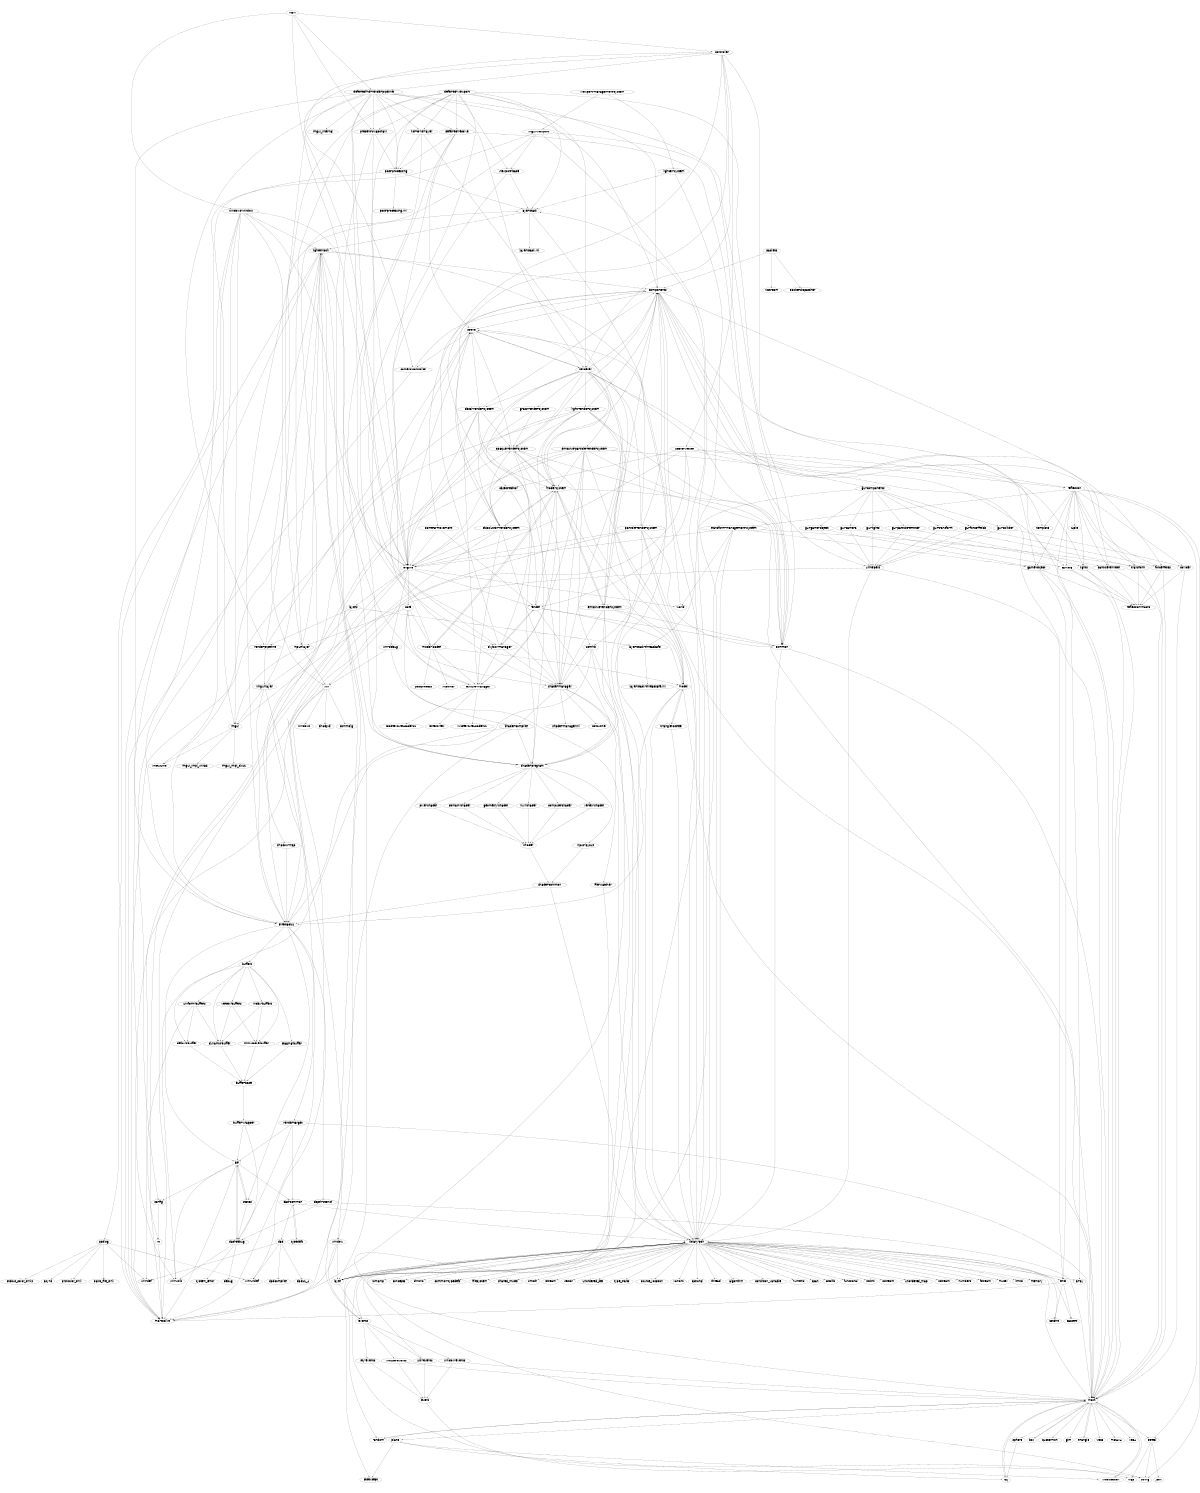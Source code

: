digraph "source tree" {
    overlap=scale;
    size="8,10";
    ratio="fill";
    fontsize="32";
    fontname="Helvetica";
	node [fontsize="32", fontname="Helvetica"]
	clusterrank="local";
	"deferred-hdr-render-pipeline" -> "hdr-to-ldr-layer"
	"deferred-hdr-render-pipeline" -> "input-layer"
	"scene-viewer" -> "gui-components"
	"gui-game-object" -> "ui-helpers"
	"renderer" -> "components"
	"domain-shader" -> "shader"
	"imgui-viewport" -> "direct3d11"
	"opaque-render-system" -> "components"
	"sort-lib" -> "direct3d11"
	"lighten-pch" -> "direct3d11"
	"particle-render-system" -> "common"
	"scene" -> "renderer"
	"deferred-viewport" -> "common"
	"gui-transform" -> "ui-helpers"
	"api" -> "d3d-common"
	"uniform-buffers" -> "mal-toolkit"
	"deferred-hdr-render-pipeline" -> "post-processing"
	"common" -> "math"
	"ui-helpers" -> "imgui"
	"entt" -> "cstdint"
	"reflection" -> "template"
	"deferred-hdr-render-pipeline" -> "present-swapchain"
	"render" -> "model"
	"box" -> "math"
	"window" -> "mal-toolkit"
	"layer-stack-threadsafe" -> "layer-stack"
	"model-system" -> "dissolution-render-system"
	"gui-components" -> "gui-transform"
	"reflection" -> "transform-management-system"
	"states" -> "d3d-debug"
	"windows-window" -> "win"
	"layer-stack" -> "layer-stack.inl"
	"shader-manager" -> "file-watcher"
	"d3d" -> "win-def"
	"sort-lib" -> "shader-program"
	"buffers" -> "index-buffers"
	"layer" -> "events"
	"decal-render-system" -> "opaque-render-system"
	"windows-window" -> "lighten-pch"
	"opaque-render-system" -> "shader-program"
	"window-events" -> "event"
	"renderer" -> "emissive-particle-render-system"
	"library-pch" -> "source_location"
	"scene-viewer" -> "render"
	"gui-components" -> "gui-camera"
	"imgui-viewport" -> "ui-helpers"
	"depth-stencil" -> "d3d-debug"
	"emissive-particle-render-system" -> "shader-manager"
	"particle-render-system" -> "engine"
	"model-system" -> "math"
	"geometry-shader" -> "shader"
	"camera" -> "math"
	"cereal" -> "json"
	"lights" -> "math"
	"index-buffers" -> "dynamic-buffer"
	"renderer" -> "skybox-manager"
	"particle-render-system" -> "sort-lib"
	"util-events" -> "event"
	"renderer" -> "grass-render-system"
	"shader-program" -> "hull-shader"
	"reflection" -> "camera"
	"d3d-debug" -> "api"
	"library-pch" -> "variant"
	"controller" -> "deferred-hdr-render-pipeline"
	"immutable-buffer" -> "buffer-base"
	"common" -> "library-pch"
	"scene-viewer" -> "template"
	"particle-render-system" -> "direct3d11"
	"components" -> "particle-emitter"
	"model-loader" -> "Importer"
	"random" -> "math"
	"events" -> "mouse-events"
	"emissive-render-system" -> "model-system"
	"library-pch" -> "string"
	"library-pch" -> "optional"
	"controller" -> "scene-viewer"
	"lighten-pch" -> "components"
	"shader-manager" -> "shader-manager.inl"
	"mouse-events" -> "event"
	"components" -> "scene"
	"imgui-layer" -> "imgui"
	"decal-render-system" -> "scene"
	"library-pch" -> "thread"
	"math" -> "box"
	"shader-compiler" -> "mal-toolkit"
	"library-pch" -> "algorithm"
	"emissive-particle-render-system" -> "math"
	"decal-render-system" -> "model-system"
	"deferred-hdr-render-pipeline" -> "imgui_internal"
	"math" -> "quaternion"
	"ray" -> "math"
	"dissolution-render-system" -> "scene"
	"lighten-pch" -> "mal-toolkit"
	"model-system" -> "model-loader"
	"direct3d11" -> "api"
	"shader-program" -> "compute-shader"
	"post-processing" -> "layer-stack"
	"gui-transform" -> "transform"
	"gui-force-fields" -> "ui-helpers"
	"texture-manager" -> "WICTextureLoader11"
	"d3d" -> "win-undef"
	"layers" -> "imgui-layer"
	"windows-window" -> "ImGuizmo"
	"d3d" -> "d3d11_4"
	"reflection" -> "force-fields"
	"direct3d11" -> "depth-stencil"
	"deferred-viewport" -> "skybox-manager"
	"deferred-hdr-render-pipeline" -> "renderer"
	"math" -> "glm"
	"library-pch" -> "condition_variable"
	"ini" -> "mal-toolkit"
	"triangle-octree" -> "model"
	"math" -> "triangle"
	"key-events" -> "event"
	"decal-render-system" -> "engine"
	"lights" -> "reflection-macro"
	"deferred-viewport" -> "direct3d11"
	"components" -> "force-fields"
	"entt" -> "cassert"
	"library-pch" -> "numeric"
	"shader-manager" -> "layer"
	"gui-components" -> "gui-force-fields"
	"d3d-common" -> "typedefs"
	"model-system" -> "emissive-render-system"
	"vertex-buffers" -> "immutable-buffer"
	"camera-movement" -> "render"
	"emissive-particle-render-system" -> "direct3d11"
	"deferred-viewport" -> "layer-stack"
	"win-debug" -> "library-pch"
	"texture-manager" -> "lighten-pch"
	"layer-stack-threadsafe" -> "layer-stack-threadsafe.inl"
	"render-pipeline" -> "scene"
	"deferred-viewport" -> "present-swapchain"
	"post-processing" -> "direct3d11"
	"hdr-to-ldr-layer" -> "post-processing"
	"library-pch" -> "span"
	"main" -> "engine"
	"renderer" -> "emissive-render-system"
	"components" -> "camera"
	"math" -> "vec3"
	"vertex-shader" -> "shader"
	"buffers" -> "immutable-buffer"
	"emissive-render-system" -> "shader-program"
	"library-pch" -> "cassert"
	"lighten-system" -> "library-pch"
	"renderer" -> "particle-render-system"
	"renderer" -> "opaque-render-system"
	"win-debug" -> "win"
	"light-render-system" -> "shadow-map"
	"window-events" -> "math"
	"windows-window" -> "window"
	"sort-lib" -> "shader-manager"
	"viewport-management-system" -> "imgui-viewport"
	"shader-program" -> "input-layout"
	"deferred-resolve" -> "post-processing"
	"library-pch" -> "cstdlib"
	"api" -> "win-utils"
	"deferred-hdr-render-pipeline" -> "common"
	"deferred-viewport" -> "deferred-resolve"
	"library-pch" -> "cstdint"
	"sort-lib" -> "library-pch"
	"layer-stack" -> "layer"
	"buffer-wrapper" -> "api"
	"windows-window" -> "engine"
	"force-fields" -> "math"
	"deferred-viewport" -> "post-processing"
	"dissolution-render-system" -> "texture-manager"
	"opaque-render-system" -> "common"
	"renderer" -> "common"
	"default-buffer" -> "buffer-base"
	"engine" -> "mal-toolkit"
	"library-pch" -> "functional"
	"input-layer" -> "lighten-pch"
	"uniform-buffers" -> "dynamic-buffer"
	"gui-particle-emitter" -> "particle-emitter"
	"light-render-system" -> "common"
	"transform-management-system" -> "game-object"
	"opaque-render-system" -> "model-system"
	"deferred-hdr-render-pipeline" -> "components"
	"spdlog" -> "async"
	"shader-program" -> "vertex-shader"
	"reflection" -> "array"
	"states" -> "api"
	"spdlog" -> "win-def"
	"gui-collider" -> "collider"
	"imgui-viewport" -> "viewport-base"
	"viewport-base" -> "engine"
	"present-swapchain" -> "post-processing"
	"skybox-manager" -> "components"
	"skybox-manager" -> "texture-manager"
	"model" -> "math"
	"model" -> "triangle-octree"
	"imgui-layer" -> "window"
	"shader-compiler" -> "win-utils"
	"win" -> "commdlg"
	"library-pch" -> "stdint"
	"dissolution-render-system" -> "components"
	"deferred-resolve" -> "shader-program"
	"library-pch" -> "ostream"
	"library-pch" -> "unordered_map"
	"intersection" -> "math"
	"force-fields" -> "reflection-macro"
	"dissolution-render-system" -> "shader-manager"
	"decal-render-system" -> "mal-toolkit"
	"model-system" -> "components"
	"renderer" -> "model-system"
	"math" -> "ray"
	"gui-particle-emitter" -> "ui-helpers"
	"window" -> "events"
	"hdr-to-ldr-layer" -> "shader-manager"
	"file-watcher" -> "layer"
	"components" -> "lights"
	"api" -> "states"
	"transform-management-system" -> "library-pch"
	"library-pch" -> "entt"
	"engine" -> "scene"
	"gui-components" -> "library-pch"
	"deferred-viewport" -> "viewport-base"
	"buffers" -> "default-buffer"
	"pixel-shader" -> "shader"
	"shader-common" -> "direct3d11"
	"emissive-particle-render-system" -> "sort-lib"
	"events" -> "library-pch"
	"gui-lights" -> "lights"
	"main" -> "windows-window"
	"plane" -> "intersection"
	"texture-manager" -> "DDSTextureLoader11"
	"opaque-render-system" -> "model"
	"input-layer" -> "imgui"
	"light-render-system" -> "components"
	"light-render-system" -> "opaque-render-system"
	"math" -> "intersection"
	"win" -> "windows"
	"core" -> "input-layer"
	"transform-management-system" -> "engine"
	"core" -> "shader-manager"
	"main" -> "deferred-hdr-render-pipeline"
	"imgui" -> "ImGuizmo"
	"camera-controller" -> "mal-toolkit"
	"model-loader" -> "model-system"
	"emissive-render-system" -> "common"
	"grass-render-system" -> "engine"
	"window" -> "layer"
	"packets" -> "components"
	"dynamic-buffer" -> "buffer-base"
	"plane" -> "stdexcept"
	"deferred-resolve" -> "common"
	"decal-render-system" -> "texture-manager"
	"deferred-viewport" -> "components"
	"entt" -> "mal-toolkit"
	"d3d" -> "d3dcompiler"
	"library-pch" -> "sstream"
	"uniform-buffers" -> "default-buffer"
	"components" -> "library-pch"
	"library-pch" -> "stdexcept"
	"model" -> "library-pch"
	"emissive-render-system" -> "components"
	"engine" -> "render"
	"util-events" -> "library-pch"
	"imgui-layer" -> "direct3d11"
	"controller" -> "camera-movement"
	"render" -> "model-system"
	"deferred-viewport" -> "hdr-to-ldr-layer"
	"library-pch" -> "array"
	"gui-components" -> "gui-particle-emitter"
	"dissolution-render-system" -> "opaque-render-system"
	"windows-window" -> "mal-toolkit"
	"decal-render-system" -> "shader-manager"
	"collider" -> "math"
	"main" -> "controller"
	"hull-shader" -> "shader"
	"camera-movement" -> "engine"
	"library-pch" -> "numbers"
	"engine" -> "win-debug"
	"scene-viewer" -> "reflection"
	"main" -> "present-swapchain"
	"light-render-system" -> "engine"
	"d3d-debug" -> "debug"
	"d3d-common" -> "d3d"
	"dissolution-render-system" -> "engine"
	"model-loader" -> "postprocess"
	"library-pch" -> "fstream"
	"d3d-debug" -> "win-utils"
	"spdlog" -> "ansicolor_sink"
	"components" -> "transform"
	"lighten-pch" -> "events"
	"emissive-particle-render-system" -> "texture-manager"
	"shader-manager" -> "shader-compiler"
	"imgui-viewport" -> "layer"
	"model-system" -> "opaque-render-system"
	"math" -> "mat4x4"
	"engine" -> "lighten-pch"
	"api" -> "d3d-debug"
	"particle-emitter" -> "reflection-macro"
	"light-render-system" -> "model"
	"direct3d11" -> "render-target"
	"library-pch" -> "mutex"
	"windows-window" -> "win-utils"
	"shader-manager" -> "coroutine"
	"library-pch" -> "limits"
	"deferred-viewport" -> "renderer"
	"api" -> "mal-toolkit"
	"controller" -> "reflection"
	"texture-manager" -> "DirectXTex"
	"model-system" -> "texture-manager"
	"object-editor" -> "engine"
	"plane" -> "ray"
	"event" -> "string"
	"reflection" -> "string"
	"library-pch" -> "memory"
	"win" -> "ShObjIdl"
	"input-layer" -> "win"
	"core" -> "texture-manager"
	"deferred-hdr-render-pipeline" -> "engine"
	"reflection" -> "collider"
	"render-target" -> "math"
	"post-processing" -> "post-processing.inl"
	"ui-helpers" -> "entt"
	"model-loader" -> "scene"
	"engine" -> "layers"
	"imgui-viewport" -> "imgui"
	"buffers" -> "vertex-buffers"
	"light-render-system" -> "model-system"
	"game-object" -> "math"
	"particle-render-system" -> "components"
	"model" -> "direct3d11"
	"viewport-base" -> "layer-stack"
	"core" -> "shader-compiler"
	"deferred-hdr-render-pipeline" -> "deferred-resolve"
	"dissolution-render-system" -> "mal-toolkit"
	"deferred-hdr-render-pipeline" -> "skybox-manager"
	"triangle" -> "math"
	"reflection" -> "game-object"
	"scene-viewer" -> "object-editor"
	"collider" -> "reflection-macro"
	"events" -> "key-events"
	"math" -> "plane"
	"reflection" -> "tuple"
	"model-loader" -> "texture-manager"
	"lighten-pch" -> "spdlog"
	"events" -> "util-events"
	"gui-components" -> "gui-lights"
	"buffers" -> "uniform-buffers"
	"present-swapchain" -> "shader-manager"
	"model-loader" -> "model"
	"library-pch" -> "layer"
	"shader-compiler" -> "shader-program"
	"hdr-to-ldr-layer" -> "shader-program"
	"gui-components" -> "gui-game-object"
	"scene-viewer" -> "win"
	"cereal" -> "string"
	"ui-helpers" -> "library-pch"
	"layer-stack" -> "lighten-pch"
	"math" -> "cereal"
	"shader-common" -> "library-pch"
	"gui-force-fields" -> "force-fields"
	"typedefs" -> "d3d-common"
	"library-pch" -> "iomanip"
	"library-pch" -> "concepts"
	"deferred-resolve" -> "shader-manager"
	"deferred-viewport" -> "input-layer"
	"gui-components" -> "gui-collider"
	"emissive-particle-render-system" -> "common"
	"renderer" -> "decal-render-system"
	"opaque-render-system" -> "shader-manager"
	"object-editor" -> "render"
	"components" -> "game-object"
	"library-pch" -> "chrono"
	"library-pch" -> "common-typedefs"
	"renderer" -> "light-render-system"
	"render-target" -> "api"
	"spdlog" -> "basic_file_sink"
	"engine" -> "core"
	"transform-management-system" -> "layer"
	"emissive-render-system" -> "model"
	"shader-program" -> "domain-shader"
	"skybox-manager" -> "render"
	"deferred-hdr-render-pipeline" -> "direct3d11"
	"reflection" -> "particle-emitter"
	"controller" -> "object-editor"
	"emissive-render-system" -> "shader-manager"
	"shader-program" -> "pixel-shader"
	"library-pch" -> "filesystem"
	"vertex-buffers" -> "dynamic-buffer"
	"library-pch" -> "shared_mutex"
	"renderer" -> "math"
	"depth-stencil" -> "math"
	"game-object" -> "reflection-macro"
	"windows-window" -> "imgui"
	"particle-render-system" -> "scene"
	"emissive-render-system" -> "scene"
	"emissive-particle-render-system" -> "library-pch"
	"world" -> "components"
	"lighten-pch" -> "library-pch"
	"cereal" -> "map"
	"controller" -> "camera-controller"
	"gui-lights" -> "ui-helpers"
	"render" -> "skybox-manager"
	"renderer" -> "scene"
	"transform-management-system" -> "transform"
	"gui-game-object" -> "game-object"
	"imgui" -> "imgui_impl_dx11"
	"packets" -> "packet-dispatcher"
	"staging-buffer" -> "buffer-base"
	"library-pch" -> "random"
	"library-pch" -> "cmath"
	"transform-management-system" -> "world"
	"lighten-system" -> "layer-stack"
	"gui-camera" -> "camera"
	"camera" -> "reflection-macro"
	"reflection" -> "transform"
	"viewport-management-system" -> "lighten-system"
	"shadow-map" -> "direct3d11"
	"library-pch" -> "istream"
	"opaque-render-system" -> "mal-toolkit"
	"input-layout" -> "shader-common"
	"renderer" -> "dissolution-render-system"
	"spdlog" -> "win-undef"
	"library-pch" -> "vector"
	"emissive-particle-render-system" -> "model-system"
	"core" -> "model-loader"
	"render-pipeline" -> "imgui-layer"
	"d3d-debug" -> "system_error"
	"transform" -> "reflection-macro"
	"render-target" -> "d3d-debug"
	"direct3d11" -> "states"
	"library-pch" -> "map"
	"render" -> "shader-program"
	"shader-program" -> "geometry-shader"
	"api" -> "config"
	"packets" -> "iostream"
	"layers" -> "render-pipeline"
	"reflection" -> "cereal"
	"present-swapchain" -> "shader-program"
	"emissive-particle-render-system" -> "engine"
	"controller" -> "engine"
	"math" -> "vec4"
	"math" -> "random"
	"mouse-events" -> "math"
	"light-render-system" -> "shader-program"
	"controller" -> "renderer"
	"camera-controller" -> "components"
	"buffer-base" -> "buffer-wrapper"
	"direct3d11" -> "buffers"
	"buffer-wrapper" -> "d3d-debug"
	"buffers" -> "dynamic-buffer"
	"grass-render-system" -> "opaque-render-system"
	"win" -> "win-undef"
	"transform" -> "math"
	"reflection" -> "lights"
	"library-pch" -> "math"
	"light-render-system" -> "math"
	"scene" -> "camera-controller"
	"deferred-resolve" -> "scene"
	"imgui" -> "imgui_impl_win32"
	"lighten-pch" -> "config"
	"particle-render-system" -> "math"
	"spdlog" -> "stdout_color_sinks"
	"events" -> "window-events"
	"d3d-common" -> "library-pch"
	"gui-camera" -> "ui-helpers"
	"engine" -> "world"
	"config" -> "ini"
	"model-system" -> "model"
	"math" -> "sphere"
	"triangle-octree" -> "library-pch"
	"scene-viewer" -> "engine"
	"emissive-render-system" -> "mal-toolkit"
	"dissolution-render-system" -> "model-system"
	"particle-render-system" -> "library-pch"
	"skybox-manager" -> "shader-manager"
	"compute-shader" -> "shader"
	"index-buffers" -> "immutable-buffer"
	"deferred-hdr-render-pipeline" -> "render-pipeline"
	"imgui-layer" -> "lighten-pch"
	"render-target" -> "d3d-common"
	"sphere" -> "ray"
	"render-pipeline" -> "layer-stack"
	"particle-emitter" -> "math"
	"engine" -> "ini"
	"gui-collider" -> "ui-helpers"
	"render" -> "common"
	"opaque-render-system" -> "scene"
	"lighten-pch" -> "layer"
	"layers" -> "layer-stack-threadsafe"
	"decal-render-system" -> "components"
	"buffers" -> "staging-buffer"
	"deferred-viewport" -> "engine"
	"library-pch" -> "unordered_set"
	"shader" -> "shader-common"
	"game-object" -> "entt"
	"library-pch" -> "type_traits"
	"win" -> "win-def"
	"emissive-particle-render-system" -> "dissolution-render-system"
}
